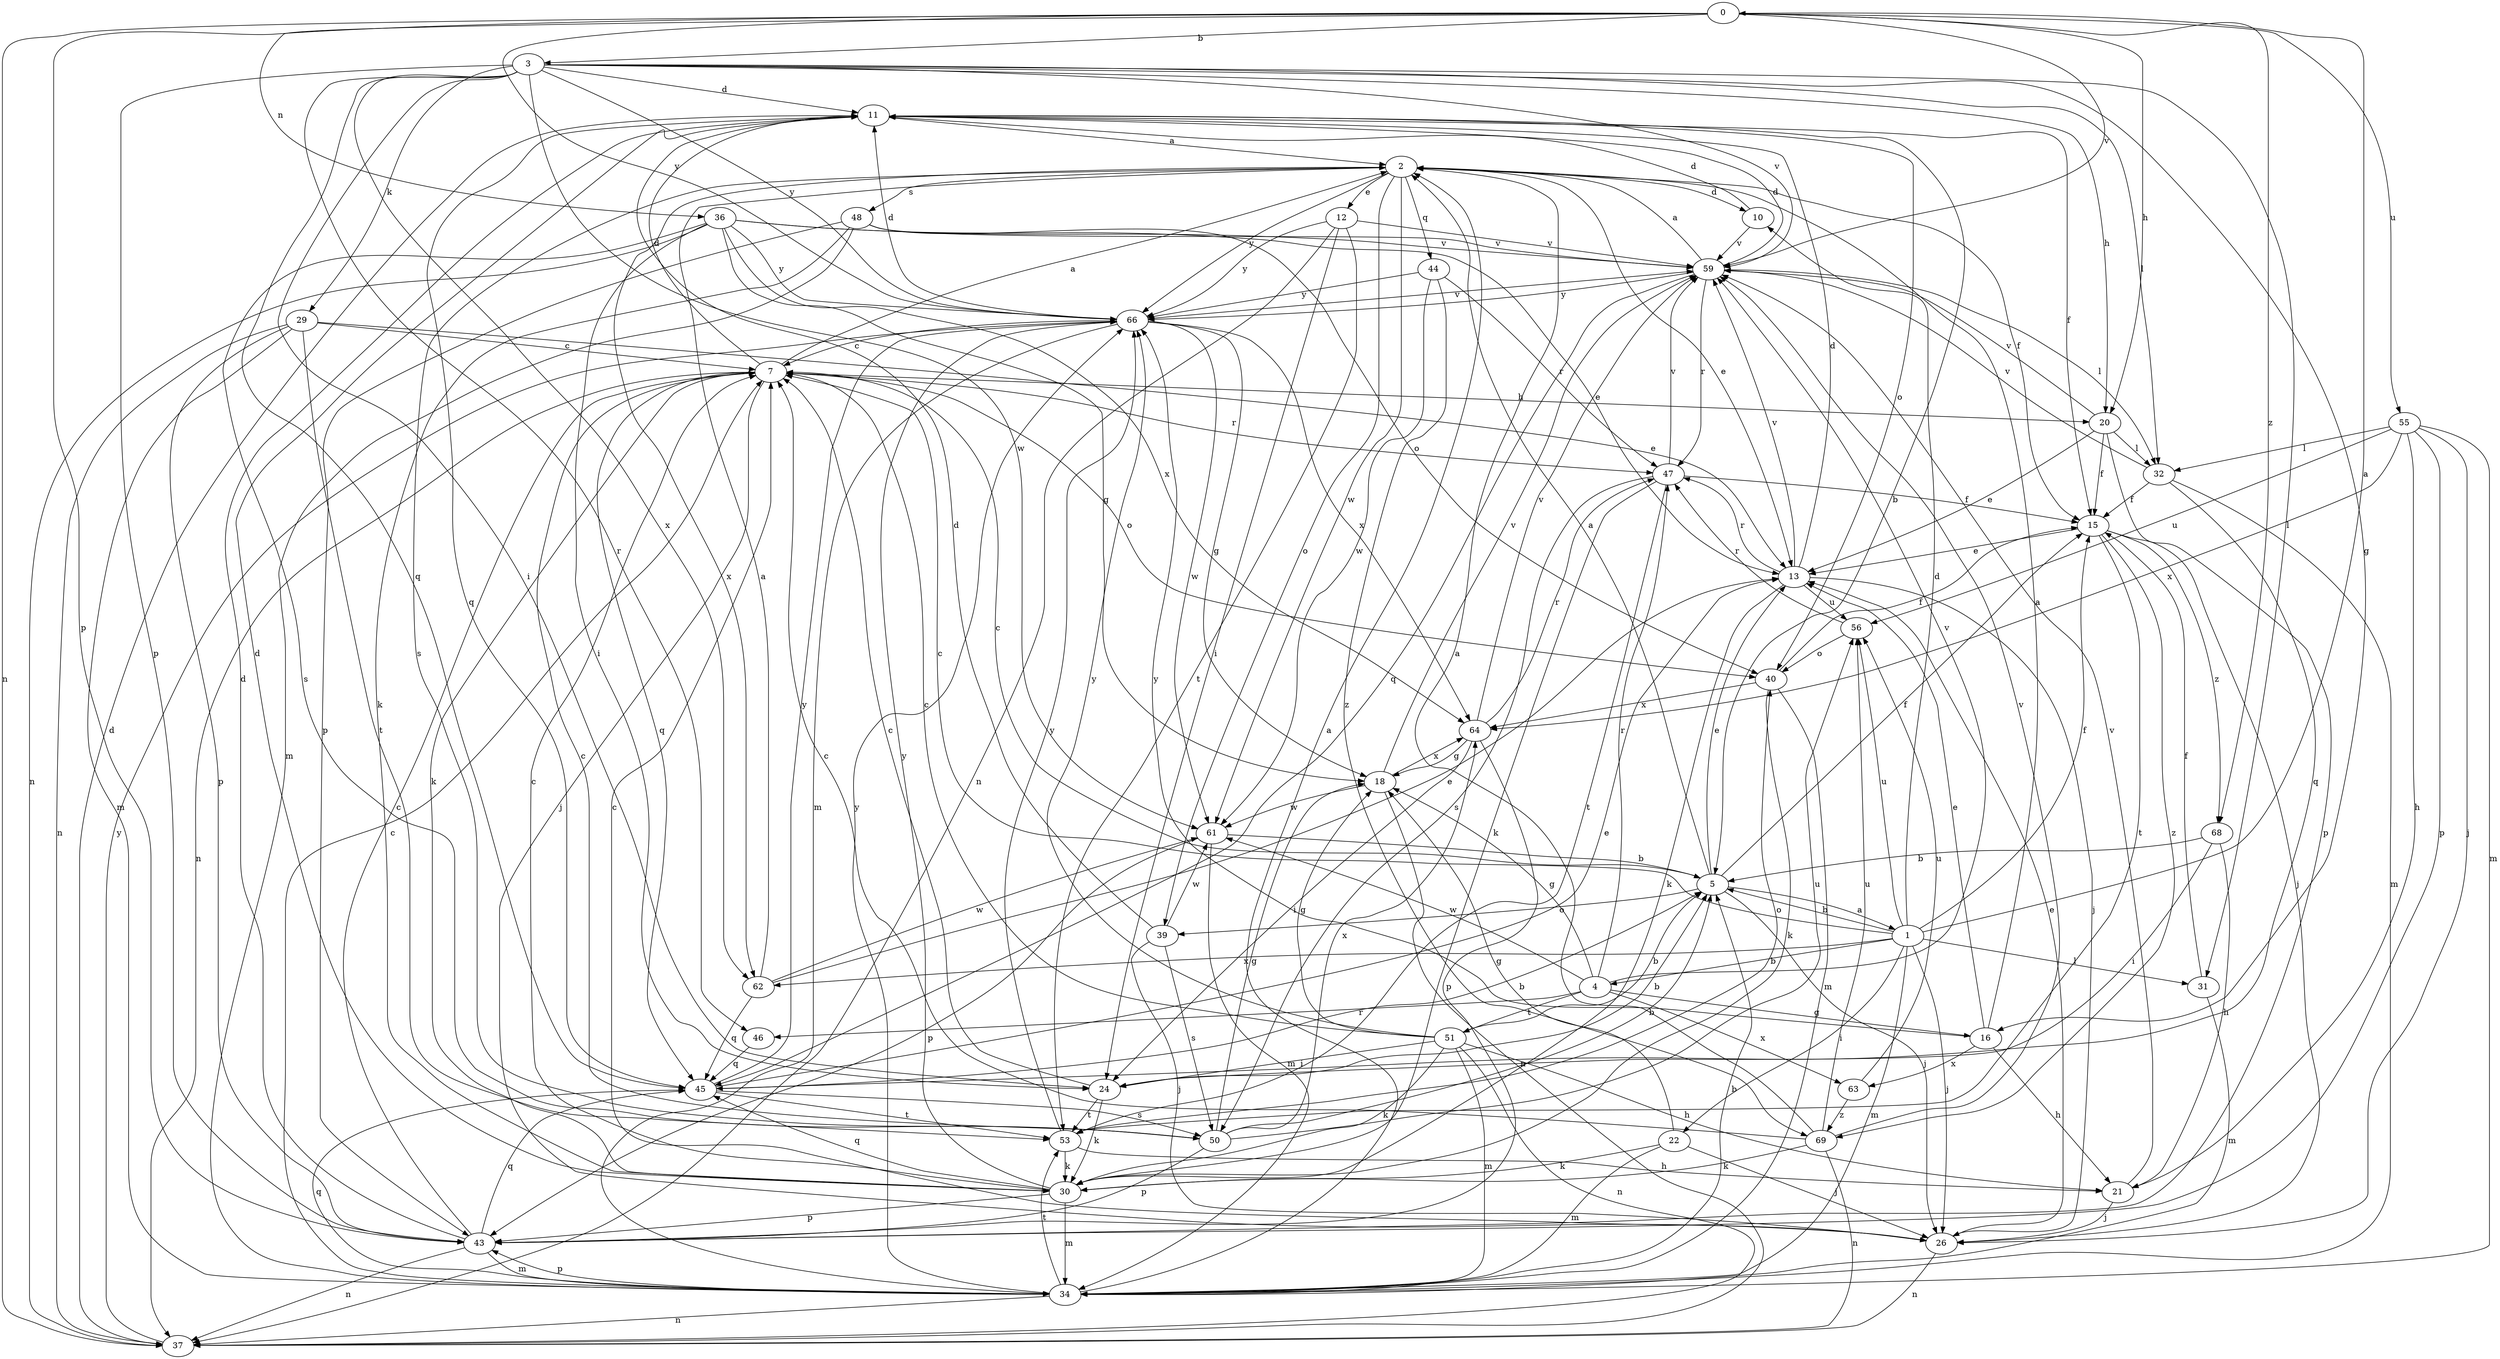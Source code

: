 strict digraph  {
0;
1;
2;
3;
4;
5;
7;
10;
11;
12;
13;
15;
16;
18;
20;
21;
22;
24;
26;
29;
30;
31;
32;
34;
36;
37;
39;
40;
43;
44;
45;
46;
47;
48;
50;
51;
53;
55;
56;
59;
61;
62;
63;
64;
66;
68;
69;
0 -> 3  [label=b];
0 -> 20  [label=h];
0 -> 36  [label=n];
0 -> 37  [label=n];
0 -> 43  [label=p];
0 -> 55  [label=u];
0 -> 59  [label=v];
0 -> 66  [label=y];
0 -> 68  [label=z];
1 -> 0  [label=a];
1 -> 4  [label=b];
1 -> 5  [label=b];
1 -> 7  [label=c];
1 -> 10  [label=d];
1 -> 15  [label=f];
1 -> 22  [label=i];
1 -> 26  [label=j];
1 -> 31  [label=l];
1 -> 34  [label=m];
1 -> 56  [label=u];
1 -> 62  [label=x];
2 -> 10  [label=d];
2 -> 12  [label=e];
2 -> 13  [label=e];
2 -> 15  [label=f];
2 -> 39  [label=o];
2 -> 44  [label=q];
2 -> 48  [label=s];
2 -> 50  [label=s];
2 -> 61  [label=w];
2 -> 62  [label=x];
2 -> 66  [label=y];
3 -> 11  [label=d];
3 -> 16  [label=g];
3 -> 20  [label=h];
3 -> 24  [label=i];
3 -> 29  [label=k];
3 -> 31  [label=l];
3 -> 32  [label=l];
3 -> 43  [label=p];
3 -> 45  [label=q];
3 -> 46  [label=r];
3 -> 59  [label=v];
3 -> 61  [label=w];
3 -> 62  [label=x];
3 -> 66  [label=y];
4 -> 16  [label=g];
4 -> 18  [label=g];
4 -> 46  [label=r];
4 -> 47  [label=r];
4 -> 51  [label=t];
4 -> 59  [label=v];
4 -> 61  [label=w];
4 -> 63  [label=x];
5 -> 1  [label=a];
5 -> 2  [label=a];
5 -> 7  [label=c];
5 -> 13  [label=e];
5 -> 15  [label=f];
5 -> 26  [label=j];
5 -> 39  [label=o];
7 -> 2  [label=a];
7 -> 11  [label=d];
7 -> 20  [label=h];
7 -> 26  [label=j];
7 -> 30  [label=k];
7 -> 37  [label=n];
7 -> 40  [label=o];
7 -> 45  [label=q];
7 -> 47  [label=r];
10 -> 11  [label=d];
10 -> 59  [label=v];
11 -> 2  [label=a];
11 -> 5  [label=b];
11 -> 15  [label=f];
11 -> 40  [label=o];
11 -> 45  [label=q];
12 -> 24  [label=i];
12 -> 37  [label=n];
12 -> 53  [label=t];
12 -> 59  [label=v];
12 -> 66  [label=y];
13 -> 11  [label=d];
13 -> 26  [label=j];
13 -> 30  [label=k];
13 -> 47  [label=r];
13 -> 56  [label=u];
13 -> 59  [label=v];
15 -> 13  [label=e];
15 -> 26  [label=j];
15 -> 53  [label=t];
15 -> 68  [label=z];
15 -> 69  [label=z];
16 -> 2  [label=a];
16 -> 13  [label=e];
16 -> 21  [label=h];
16 -> 63  [label=x];
16 -> 66  [label=y];
18 -> 37  [label=n];
18 -> 59  [label=v];
18 -> 61  [label=w];
18 -> 64  [label=x];
20 -> 13  [label=e];
20 -> 15  [label=f];
20 -> 32  [label=l];
20 -> 43  [label=p];
20 -> 59  [label=v];
21 -> 26  [label=j];
21 -> 59  [label=v];
22 -> 18  [label=g];
22 -> 26  [label=j];
22 -> 30  [label=k];
22 -> 34  [label=m];
24 -> 5  [label=b];
24 -> 7  [label=c];
24 -> 30  [label=k];
24 -> 53  [label=t];
26 -> 7  [label=c];
26 -> 13  [label=e];
26 -> 37  [label=n];
29 -> 7  [label=c];
29 -> 13  [label=e];
29 -> 34  [label=m];
29 -> 37  [label=n];
29 -> 43  [label=p];
29 -> 53  [label=t];
30 -> 7  [label=c];
30 -> 11  [label=d];
30 -> 34  [label=m];
30 -> 43  [label=p];
30 -> 45  [label=q];
30 -> 66  [label=y];
31 -> 15  [label=f];
31 -> 34  [label=m];
32 -> 15  [label=f];
32 -> 34  [label=m];
32 -> 45  [label=q];
32 -> 59  [label=v];
34 -> 2  [label=a];
34 -> 5  [label=b];
34 -> 7  [label=c];
34 -> 37  [label=n];
34 -> 43  [label=p];
34 -> 45  [label=q];
34 -> 53  [label=t];
34 -> 66  [label=y];
36 -> 13  [label=e];
36 -> 18  [label=g];
36 -> 24  [label=i];
36 -> 37  [label=n];
36 -> 50  [label=s];
36 -> 59  [label=v];
36 -> 64  [label=x];
36 -> 66  [label=y];
37 -> 11  [label=d];
37 -> 66  [label=y];
39 -> 11  [label=d];
39 -> 26  [label=j];
39 -> 50  [label=s];
39 -> 61  [label=w];
40 -> 15  [label=f];
40 -> 30  [label=k];
40 -> 34  [label=m];
40 -> 64  [label=x];
43 -> 7  [label=c];
43 -> 11  [label=d];
43 -> 34  [label=m];
43 -> 37  [label=n];
43 -> 45  [label=q];
44 -> 47  [label=r];
44 -> 61  [label=w];
44 -> 66  [label=y];
44 -> 69  [label=z];
45 -> 5  [label=b];
45 -> 13  [label=e];
45 -> 50  [label=s];
45 -> 53  [label=t];
45 -> 66  [label=y];
46 -> 45  [label=q];
47 -> 15  [label=f];
47 -> 30  [label=k];
47 -> 50  [label=s];
47 -> 53  [label=t];
47 -> 59  [label=v];
48 -> 30  [label=k];
48 -> 34  [label=m];
48 -> 40  [label=o];
48 -> 43  [label=p];
48 -> 59  [label=v];
50 -> 5  [label=b];
50 -> 7  [label=c];
50 -> 18  [label=g];
50 -> 43  [label=p];
50 -> 56  [label=u];
50 -> 64  [label=x];
51 -> 5  [label=b];
51 -> 7  [label=c];
51 -> 18  [label=g];
51 -> 21  [label=h];
51 -> 24  [label=i];
51 -> 30  [label=k];
51 -> 34  [label=m];
51 -> 37  [label=n];
51 -> 66  [label=y];
53 -> 21  [label=h];
53 -> 30  [label=k];
53 -> 40  [label=o];
53 -> 66  [label=y];
55 -> 21  [label=h];
55 -> 26  [label=j];
55 -> 32  [label=l];
55 -> 34  [label=m];
55 -> 43  [label=p];
55 -> 56  [label=u];
55 -> 64  [label=x];
56 -> 40  [label=o];
56 -> 47  [label=r];
59 -> 2  [label=a];
59 -> 11  [label=d];
59 -> 32  [label=l];
59 -> 45  [label=q];
59 -> 47  [label=r];
59 -> 66  [label=y];
61 -> 5  [label=b];
61 -> 34  [label=m];
61 -> 43  [label=p];
62 -> 2  [label=a];
62 -> 13  [label=e];
62 -> 45  [label=q];
62 -> 61  [label=w];
63 -> 56  [label=u];
63 -> 69  [label=z];
64 -> 18  [label=g];
64 -> 24  [label=i];
64 -> 43  [label=p];
64 -> 47  [label=r];
64 -> 59  [label=v];
66 -> 7  [label=c];
66 -> 11  [label=d];
66 -> 18  [label=g];
66 -> 34  [label=m];
66 -> 59  [label=v];
66 -> 61  [label=w];
66 -> 64  [label=x];
68 -> 5  [label=b];
68 -> 21  [label=h];
68 -> 24  [label=i];
69 -> 2  [label=a];
69 -> 7  [label=c];
69 -> 30  [label=k];
69 -> 37  [label=n];
69 -> 56  [label=u];
69 -> 59  [label=v];
}
